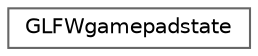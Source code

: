 digraph "类继承关系图"
{
 // LATEX_PDF_SIZE
  bgcolor="transparent";
  edge [fontname=Helvetica,fontsize=10,labelfontname=Helvetica,labelfontsize=10];
  node [fontname=Helvetica,fontsize=10,shape=box,height=0.2,width=0.4];
  rankdir="LR";
  Node0 [id="Node000000",label="GLFWgamepadstate",height=0.2,width=0.4,color="grey40", fillcolor="white", style="filled",URL="$struct_g_l_f_wgamepadstate.html",tooltip="Gamepad input state"];
}
